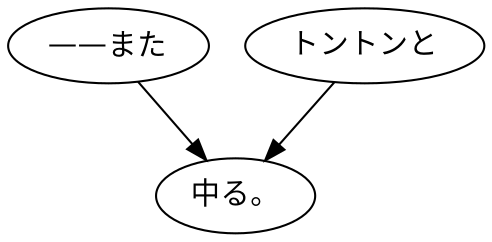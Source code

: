 digraph graph2710 {
	node0 [label="——また"];
	node1 [label="トントンと"];
	node2 [label="中る。"];
	node0 -> node2;
	node1 -> node2;
}
